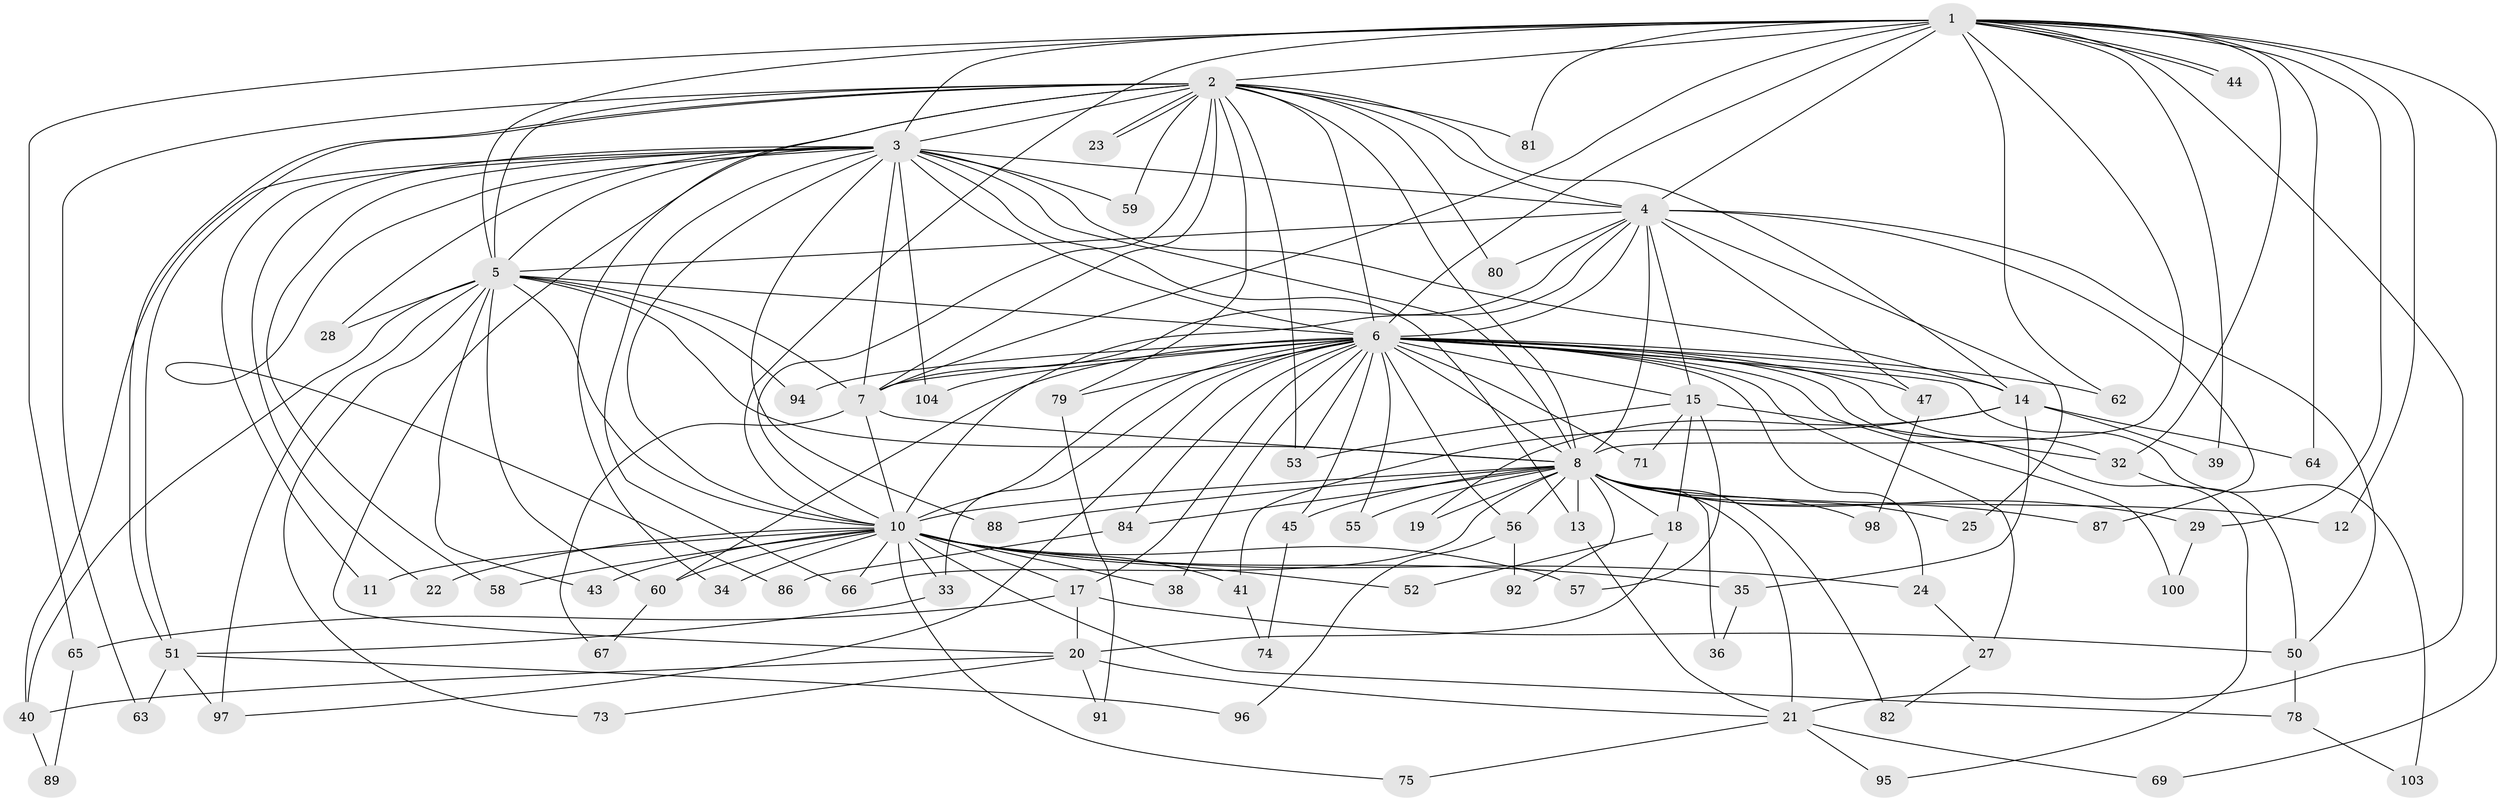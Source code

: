 // Generated by graph-tools (version 1.1) at 2025/23/03/03/25 07:23:35]
// undirected, 80 vertices, 190 edges
graph export_dot {
graph [start="1"]
  node [color=gray90,style=filled];
  1 [super="+26"];
  2 [super="+31"];
  3 [super="+83"];
  4 [super="+76"];
  5 [super="+16"];
  6 [super="+37"];
  7;
  8 [super="+9"];
  10 [super="+30"];
  11;
  12;
  13 [super="+99"];
  14 [super="+42"];
  15 [super="+54"];
  17 [super="+49"];
  18;
  19;
  20 [super="+46"];
  21 [super="+70"];
  22 [super="+61"];
  23;
  24;
  25;
  27 [super="+48"];
  28;
  29 [super="+93"];
  32;
  33 [super="+72"];
  34;
  35;
  36;
  38;
  39;
  40 [super="+85"];
  41;
  43;
  44;
  45;
  47;
  50 [super="+77"];
  51 [super="+101"];
  52;
  53 [super="+68"];
  55;
  56;
  57;
  58;
  59;
  60 [super="+90"];
  62;
  63;
  64;
  65;
  66 [super="+102"];
  67;
  69;
  71;
  73;
  74;
  75;
  78;
  79;
  80;
  81;
  82;
  84;
  86;
  87;
  88;
  89;
  91;
  92;
  94;
  95;
  96;
  97;
  98;
  100;
  103;
  104;
  1 -- 2 [weight=2];
  1 -- 3;
  1 -- 4 [weight=2];
  1 -- 5;
  1 -- 6 [weight=2];
  1 -- 7;
  1 -- 8 [weight=2];
  1 -- 10;
  1 -- 12;
  1 -- 21;
  1 -- 32;
  1 -- 39;
  1 -- 44;
  1 -- 44;
  1 -- 64;
  1 -- 65;
  1 -- 69;
  1 -- 81;
  1 -- 62;
  1 -- 29;
  2 -- 3;
  2 -- 4;
  2 -- 5;
  2 -- 6;
  2 -- 7;
  2 -- 8 [weight=2];
  2 -- 10;
  2 -- 14;
  2 -- 20;
  2 -- 23;
  2 -- 23;
  2 -- 34;
  2 -- 51;
  2 -- 51;
  2 -- 53;
  2 -- 59;
  2 -- 63;
  2 -- 79;
  2 -- 80;
  2 -- 81;
  3 -- 4;
  3 -- 5;
  3 -- 6 [weight=2];
  3 -- 7;
  3 -- 8 [weight=2];
  3 -- 10;
  3 -- 11;
  3 -- 13;
  3 -- 14;
  3 -- 22;
  3 -- 28;
  3 -- 58;
  3 -- 59;
  3 -- 86;
  3 -- 88;
  3 -- 104;
  3 -- 66;
  3 -- 40;
  4 -- 5 [weight=2];
  4 -- 6;
  4 -- 7;
  4 -- 8 [weight=2];
  4 -- 10;
  4 -- 15;
  4 -- 25;
  4 -- 47;
  4 -- 50;
  4 -- 80;
  4 -- 87;
  5 -- 6;
  5 -- 7;
  5 -- 8 [weight=2];
  5 -- 10;
  5 -- 28;
  5 -- 40;
  5 -- 43;
  5 -- 94;
  5 -- 97;
  5 -- 73;
  5 -- 60;
  6 -- 7;
  6 -- 8 [weight=2];
  6 -- 10 [weight=2];
  6 -- 15;
  6 -- 17 [weight=3];
  6 -- 24;
  6 -- 27 [weight=2];
  6 -- 32;
  6 -- 33;
  6 -- 38;
  6 -- 45;
  6 -- 47;
  6 -- 53;
  6 -- 55;
  6 -- 56;
  6 -- 60;
  6 -- 62;
  6 -- 79;
  6 -- 84;
  6 -- 94;
  6 -- 95;
  6 -- 97;
  6 -- 100;
  6 -- 103;
  6 -- 104;
  6 -- 71;
  6 -- 14;
  7 -- 8 [weight=2];
  7 -- 10;
  7 -- 67;
  8 -- 10 [weight=2];
  8 -- 12;
  8 -- 13;
  8 -- 18;
  8 -- 19;
  8 -- 21;
  8 -- 25;
  8 -- 45;
  8 -- 55;
  8 -- 56;
  8 -- 82;
  8 -- 98;
  8 -- 66;
  8 -- 36;
  8 -- 84;
  8 -- 87;
  8 -- 88;
  8 -- 92;
  8 -- 29;
  10 -- 11;
  10 -- 17;
  10 -- 22 [weight=2];
  10 -- 24;
  10 -- 33;
  10 -- 34;
  10 -- 35;
  10 -- 38;
  10 -- 41;
  10 -- 57;
  10 -- 58;
  10 -- 60;
  10 -- 66;
  10 -- 78;
  10 -- 52;
  10 -- 43;
  10 -- 75;
  13 -- 21;
  14 -- 19;
  14 -- 35;
  14 -- 39;
  14 -- 41;
  14 -- 64;
  15 -- 18;
  15 -- 57;
  15 -- 71;
  15 -- 53;
  15 -- 32;
  17 -- 20;
  17 -- 65;
  17 -- 50;
  18 -- 52;
  18 -- 20;
  20 -- 40;
  20 -- 73;
  20 -- 91;
  20 -- 21;
  21 -- 69;
  21 -- 75;
  21 -- 95;
  24 -- 27;
  27 -- 82;
  29 -- 100;
  32 -- 50;
  33 -- 51;
  35 -- 36;
  40 -- 89;
  41 -- 74;
  45 -- 74;
  47 -- 98;
  50 -- 78;
  51 -- 63;
  51 -- 96;
  51 -- 97;
  56 -- 92;
  56 -- 96;
  60 -- 67;
  65 -- 89;
  78 -- 103;
  79 -- 91;
  84 -- 86;
}
